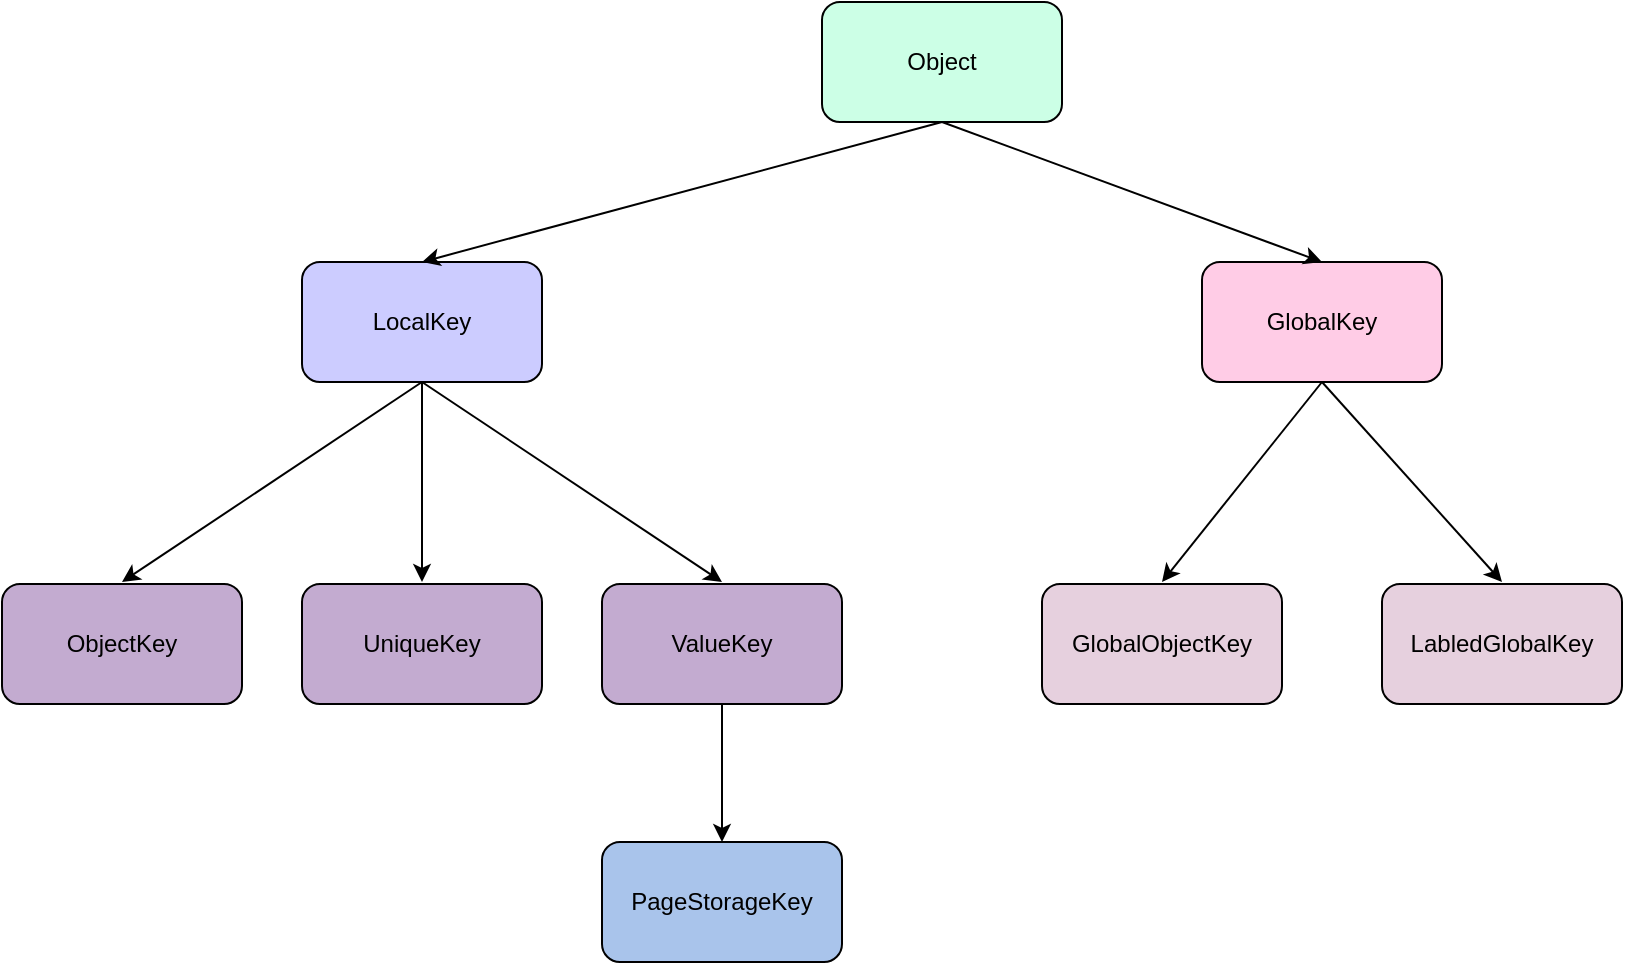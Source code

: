 <mxfile version="21.6.3" type="device">
  <diagram name="Page-1" id="PX9vQjMoHaqGyErzlOls">
    <mxGraphModel dx="2082" dy="472" grid="1" gridSize="10" guides="1" tooltips="1" connect="1" arrows="1" fold="1" page="1" pageScale="1" pageWidth="850" pageHeight="1100" math="0" shadow="0">
      <root>
        <mxCell id="0" />
        <mxCell id="1" parent="0" />
        <mxCell id="1njUhdj8zAszlPwYWnUx-1" value="Object" style="rounded=1;whiteSpace=wrap;html=1;fillColor=#CCFFE6;" vertex="1" parent="1">
          <mxGeometry x="350" y="160" width="120" height="60" as="geometry" />
        </mxCell>
        <mxCell id="1njUhdj8zAszlPwYWnUx-2" value="LocalKey" style="rounded=1;whiteSpace=wrap;html=1;fillColor=#CCCCFF;" vertex="1" parent="1">
          <mxGeometry x="90" y="290" width="120" height="60" as="geometry" />
        </mxCell>
        <mxCell id="1njUhdj8zAszlPwYWnUx-3" value="GlobalKey" style="rounded=1;whiteSpace=wrap;html=1;fillColor=#FFCCE6;" vertex="1" parent="1">
          <mxGeometry x="540" y="290" width="120" height="60" as="geometry" />
        </mxCell>
        <mxCell id="1njUhdj8zAszlPwYWnUx-4" value="LabledGlobalKey" style="rounded=1;whiteSpace=wrap;html=1;fillColor=#E6D0DE;" vertex="1" parent="1">
          <mxGeometry x="630" y="451" width="120" height="60" as="geometry" />
        </mxCell>
        <mxCell id="1njUhdj8zAszlPwYWnUx-5" value="UniqueKey" style="rounded=1;whiteSpace=wrap;html=1;fillColor=#C3ABD0;" vertex="1" parent="1">
          <mxGeometry x="90" y="451" width="120" height="60" as="geometry" />
        </mxCell>
        <mxCell id="1njUhdj8zAszlPwYWnUx-6" value="ValueKey" style="rounded=1;whiteSpace=wrap;html=1;fillColor=#C3ABD0;" vertex="1" parent="1">
          <mxGeometry x="240" y="451" width="120" height="60" as="geometry" />
        </mxCell>
        <mxCell id="1njUhdj8zAszlPwYWnUx-7" value="ObjectKey" style="rounded=1;whiteSpace=wrap;html=1;fillColor=#C3ABD0;" vertex="1" parent="1">
          <mxGeometry x="-60" y="451" width="120" height="60" as="geometry" />
        </mxCell>
        <mxCell id="1njUhdj8zAszlPwYWnUx-8" value="GlobalObjectKey" style="rounded=1;whiteSpace=wrap;html=1;fillColor=#E6D0DE;" vertex="1" parent="1">
          <mxGeometry x="460" y="451" width="120" height="60" as="geometry" />
        </mxCell>
        <mxCell id="1njUhdj8zAszlPwYWnUx-10" value="PageStorageKey" style="rounded=1;whiteSpace=wrap;html=1;fillColor=#A9C4EB;" vertex="1" parent="1">
          <mxGeometry x="240" y="580" width="120" height="60" as="geometry" />
        </mxCell>
        <mxCell id="1njUhdj8zAszlPwYWnUx-11" value="" style="endArrow=classic;html=1;rounded=0;entryX=0.5;entryY=0;entryDx=0;entryDy=0;exitX=0.5;exitY=1;exitDx=0;exitDy=0;" edge="1" parent="1" source="1njUhdj8zAszlPwYWnUx-1" target="1njUhdj8zAszlPwYWnUx-2">
          <mxGeometry width="50" height="50" relative="1" as="geometry">
            <mxPoint x="400" y="400" as="sourcePoint" />
            <mxPoint x="450" y="350" as="targetPoint" />
          </mxGeometry>
        </mxCell>
        <mxCell id="1njUhdj8zAszlPwYWnUx-12" value="" style="endArrow=classic;html=1;rounded=0;exitX=0.5;exitY=1;exitDx=0;exitDy=0;entryX=0.5;entryY=0;entryDx=0;entryDy=0;" edge="1" parent="1" source="1njUhdj8zAszlPwYWnUx-1" target="1njUhdj8zAszlPwYWnUx-3">
          <mxGeometry width="50" height="50" relative="1" as="geometry">
            <mxPoint x="400" y="400" as="sourcePoint" />
            <mxPoint x="450" y="350" as="targetPoint" />
          </mxGeometry>
        </mxCell>
        <mxCell id="1njUhdj8zAszlPwYWnUx-13" value="" style="endArrow=classic;html=1;rounded=0;exitX=0.5;exitY=1;exitDx=0;exitDy=0;" edge="1" parent="1" source="1njUhdj8zAszlPwYWnUx-2">
          <mxGeometry width="50" height="50" relative="1" as="geometry">
            <mxPoint x="400" y="400" as="sourcePoint" />
            <mxPoint y="450" as="targetPoint" />
          </mxGeometry>
        </mxCell>
        <mxCell id="1njUhdj8zAszlPwYWnUx-14" value="" style="endArrow=classic;html=1;rounded=0;exitX=0.5;exitY=1;exitDx=0;exitDy=0;" edge="1" parent="1" source="1njUhdj8zAszlPwYWnUx-2">
          <mxGeometry width="50" height="50" relative="1" as="geometry">
            <mxPoint x="410" y="400" as="sourcePoint" />
            <mxPoint x="300" y="450" as="targetPoint" />
          </mxGeometry>
        </mxCell>
        <mxCell id="1njUhdj8zAszlPwYWnUx-15" value="" style="endArrow=classic;html=1;rounded=0;" edge="1" parent="1">
          <mxGeometry width="50" height="50" relative="1" as="geometry">
            <mxPoint x="150" y="350" as="sourcePoint" />
            <mxPoint x="150" y="450" as="targetPoint" />
          </mxGeometry>
        </mxCell>
        <mxCell id="1njUhdj8zAszlPwYWnUx-16" value="" style="endArrow=classic;html=1;rounded=0;exitX=0.5;exitY=1;exitDx=0;exitDy=0;" edge="1" parent="1" source="1njUhdj8zAszlPwYWnUx-3">
          <mxGeometry width="50" height="50" relative="1" as="geometry">
            <mxPoint x="410" y="400" as="sourcePoint" />
            <mxPoint x="520" y="450" as="targetPoint" />
          </mxGeometry>
        </mxCell>
        <mxCell id="1njUhdj8zAszlPwYWnUx-17" value="" style="endArrow=classic;html=1;rounded=0;exitX=0.5;exitY=1;exitDx=0;exitDy=0;" edge="1" parent="1" source="1njUhdj8zAszlPwYWnUx-3">
          <mxGeometry width="50" height="50" relative="1" as="geometry">
            <mxPoint x="410" y="400" as="sourcePoint" />
            <mxPoint x="690" y="450" as="targetPoint" />
          </mxGeometry>
        </mxCell>
        <mxCell id="1njUhdj8zAszlPwYWnUx-18" value="" style="endArrow=classic;html=1;rounded=0;exitX=0.5;exitY=1;exitDx=0;exitDy=0;entryX=0.5;entryY=0;entryDx=0;entryDy=0;" edge="1" parent="1" source="1njUhdj8zAszlPwYWnUx-6" target="1njUhdj8zAszlPwYWnUx-10">
          <mxGeometry width="50" height="50" relative="1" as="geometry">
            <mxPoint x="410" y="400" as="sourcePoint" />
            <mxPoint x="460" y="350" as="targetPoint" />
          </mxGeometry>
        </mxCell>
      </root>
    </mxGraphModel>
  </diagram>
</mxfile>
